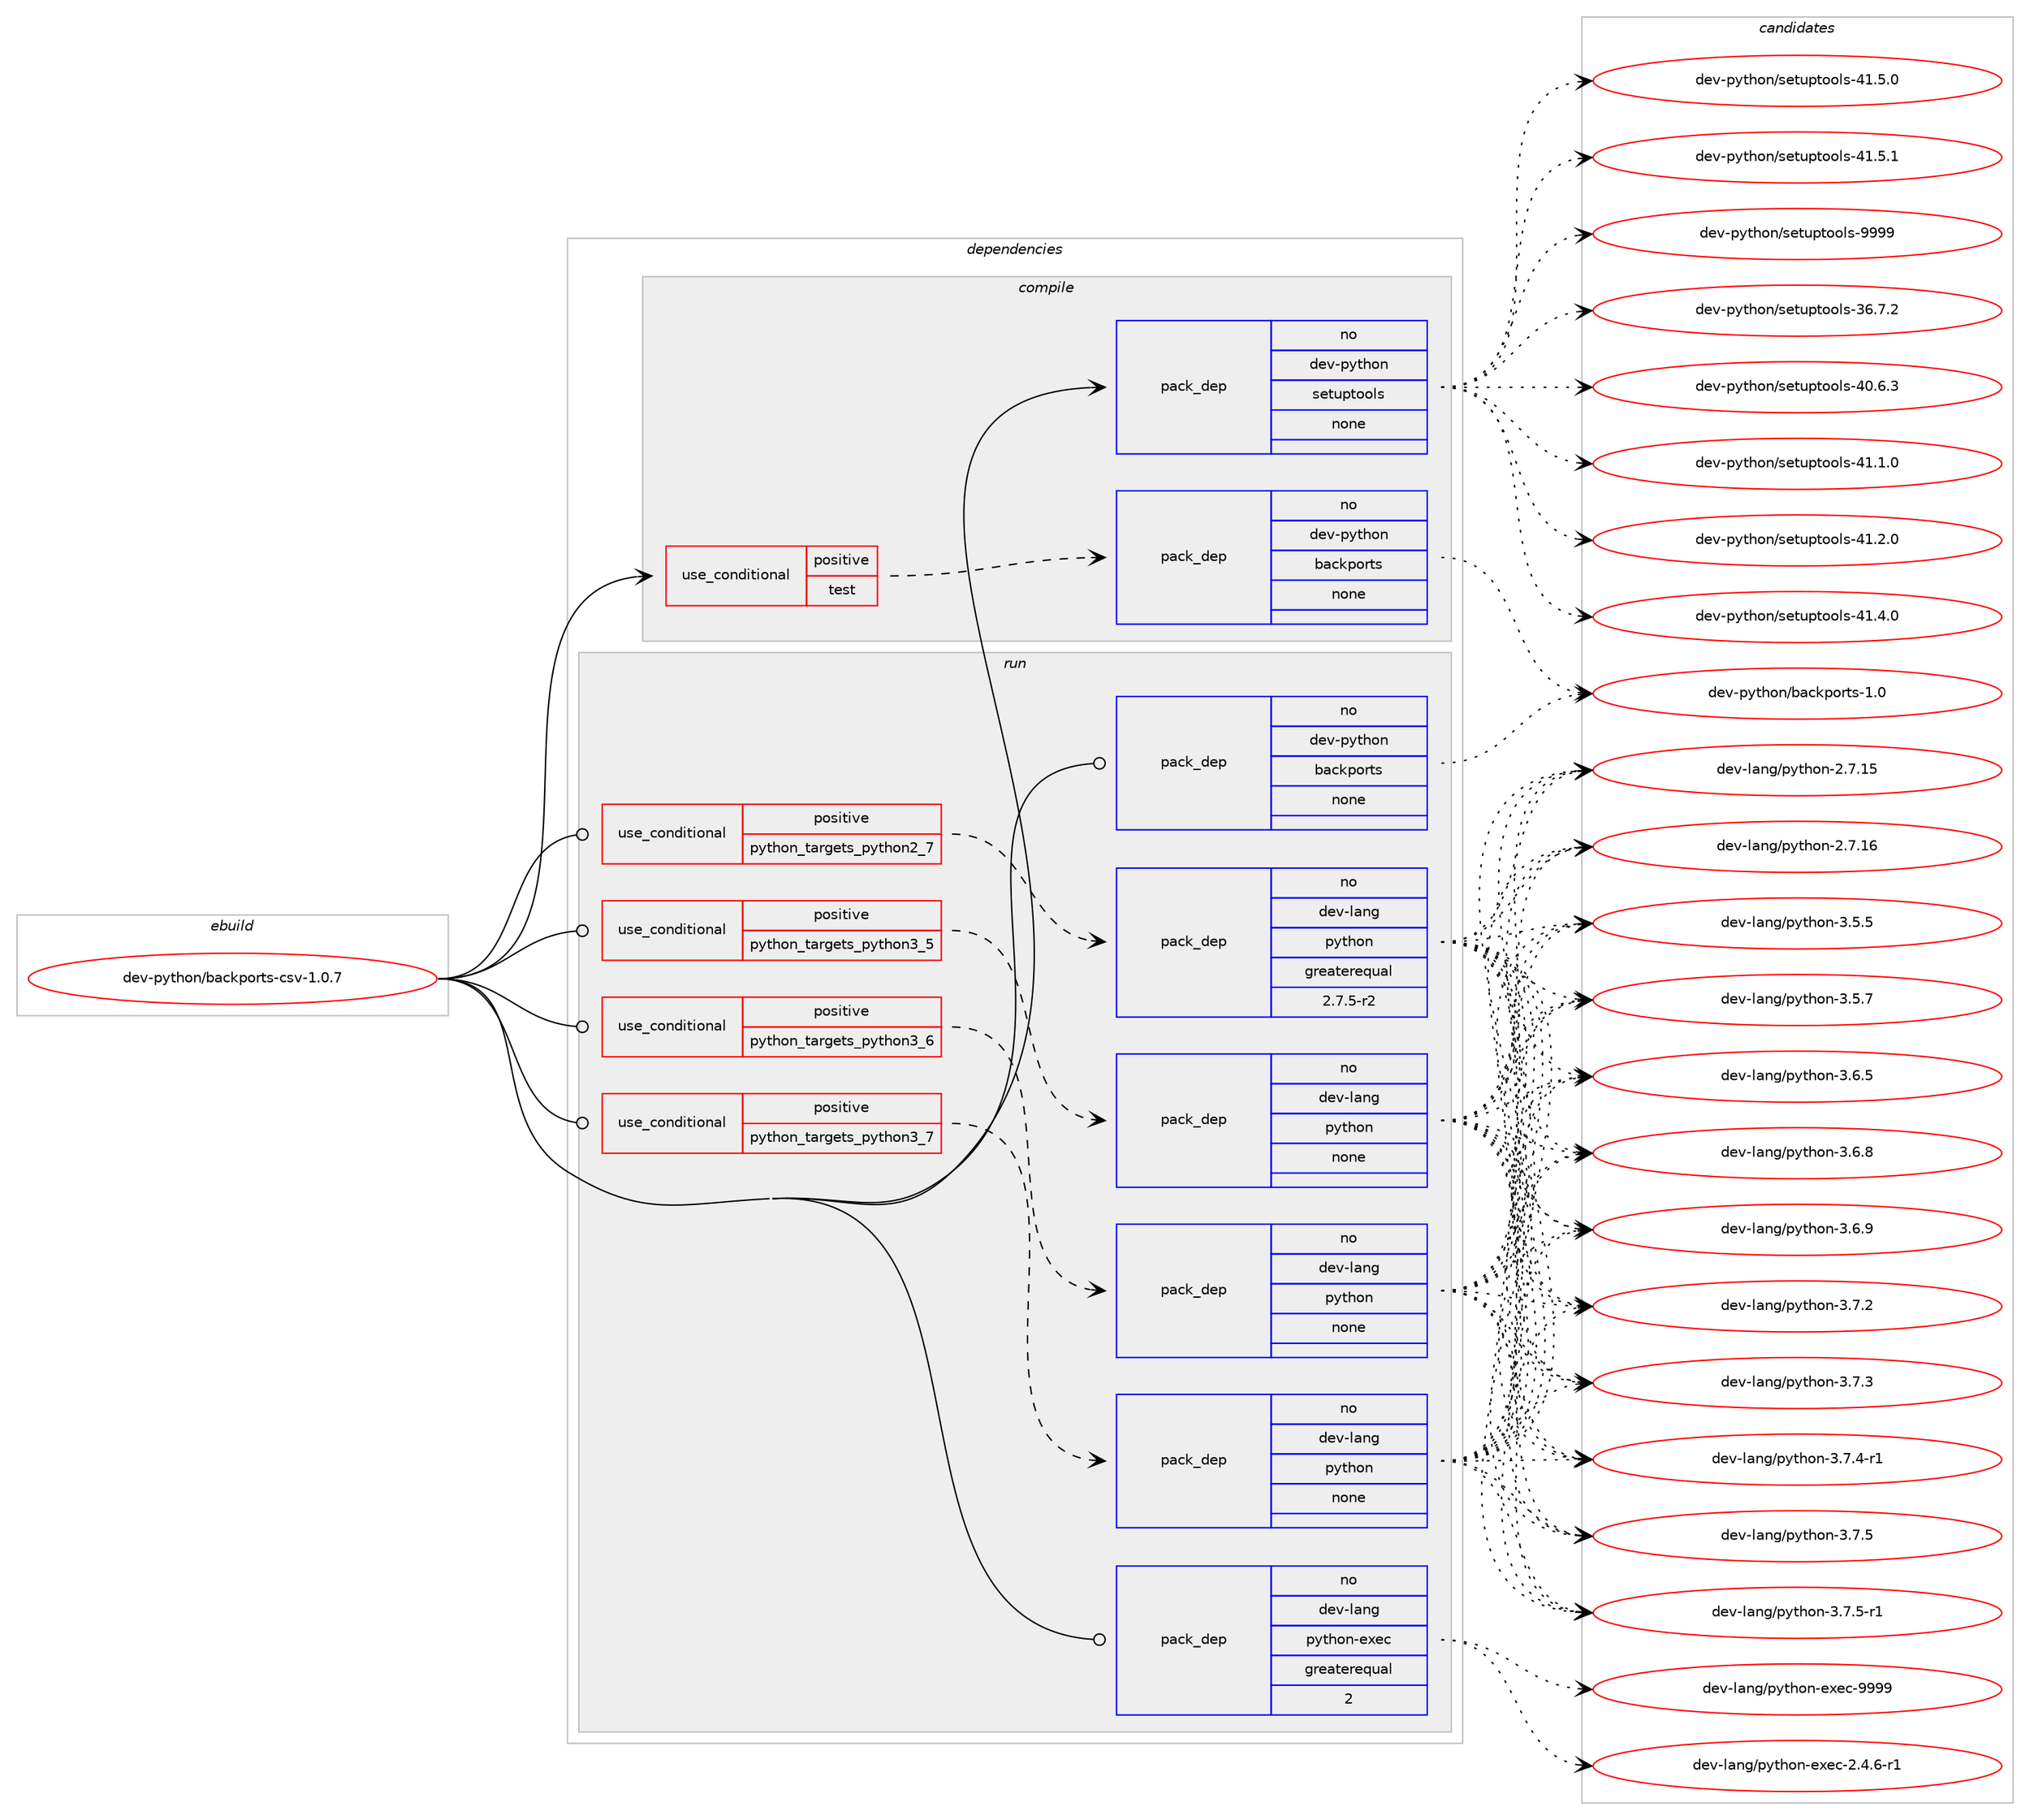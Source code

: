 digraph prolog {

# *************
# Graph options
# *************

newrank=true;
concentrate=true;
compound=true;
graph [rankdir=LR,fontname=Helvetica,fontsize=10,ranksep=1.5];#, ranksep=2.5, nodesep=0.2];
edge  [arrowhead=vee];
node  [fontname=Helvetica,fontsize=10];

# **********
# The ebuild
# **********

subgraph cluster_leftcol {
color=gray;
rank=same;
label=<<i>ebuild</i>>;
id [label="dev-python/backports-csv-1.0.7", color=red, width=4, href="../dev-python/backports-csv-1.0.7.svg"];
}

# ****************
# The dependencies
# ****************

subgraph cluster_midcol {
color=gray;
label=<<i>dependencies</i>>;
subgraph cluster_compile {
fillcolor="#eeeeee";
style=filled;
label=<<i>compile</i>>;
subgraph cond136649 {
dependency595912 [label=<<TABLE BORDER="0" CELLBORDER="1" CELLSPACING="0" CELLPADDING="4"><TR><TD ROWSPAN="3" CELLPADDING="10">use_conditional</TD></TR><TR><TD>positive</TD></TR><TR><TD>test</TD></TR></TABLE>>, shape=none, color=red];
subgraph pack447489 {
dependency595913 [label=<<TABLE BORDER="0" CELLBORDER="1" CELLSPACING="0" CELLPADDING="4" WIDTH="220"><TR><TD ROWSPAN="6" CELLPADDING="30">pack_dep</TD></TR><TR><TD WIDTH="110">no</TD></TR><TR><TD>dev-python</TD></TR><TR><TD>backports</TD></TR><TR><TD>none</TD></TR><TR><TD></TD></TR></TABLE>>, shape=none, color=blue];
}
dependency595912:e -> dependency595913:w [weight=20,style="dashed",arrowhead="vee"];
}
id:e -> dependency595912:w [weight=20,style="solid",arrowhead="vee"];
subgraph pack447490 {
dependency595914 [label=<<TABLE BORDER="0" CELLBORDER="1" CELLSPACING="0" CELLPADDING="4" WIDTH="220"><TR><TD ROWSPAN="6" CELLPADDING="30">pack_dep</TD></TR><TR><TD WIDTH="110">no</TD></TR><TR><TD>dev-python</TD></TR><TR><TD>setuptools</TD></TR><TR><TD>none</TD></TR><TR><TD></TD></TR></TABLE>>, shape=none, color=blue];
}
id:e -> dependency595914:w [weight=20,style="solid",arrowhead="vee"];
}
subgraph cluster_compileandrun {
fillcolor="#eeeeee";
style=filled;
label=<<i>compile and run</i>>;
}
subgraph cluster_run {
fillcolor="#eeeeee";
style=filled;
label=<<i>run</i>>;
subgraph cond136650 {
dependency595915 [label=<<TABLE BORDER="0" CELLBORDER="1" CELLSPACING="0" CELLPADDING="4"><TR><TD ROWSPAN="3" CELLPADDING="10">use_conditional</TD></TR><TR><TD>positive</TD></TR><TR><TD>python_targets_python2_7</TD></TR></TABLE>>, shape=none, color=red];
subgraph pack447491 {
dependency595916 [label=<<TABLE BORDER="0" CELLBORDER="1" CELLSPACING="0" CELLPADDING="4" WIDTH="220"><TR><TD ROWSPAN="6" CELLPADDING="30">pack_dep</TD></TR><TR><TD WIDTH="110">no</TD></TR><TR><TD>dev-lang</TD></TR><TR><TD>python</TD></TR><TR><TD>greaterequal</TD></TR><TR><TD>2.7.5-r2</TD></TR></TABLE>>, shape=none, color=blue];
}
dependency595915:e -> dependency595916:w [weight=20,style="dashed",arrowhead="vee"];
}
id:e -> dependency595915:w [weight=20,style="solid",arrowhead="odot"];
subgraph cond136651 {
dependency595917 [label=<<TABLE BORDER="0" CELLBORDER="1" CELLSPACING="0" CELLPADDING="4"><TR><TD ROWSPAN="3" CELLPADDING="10">use_conditional</TD></TR><TR><TD>positive</TD></TR><TR><TD>python_targets_python3_5</TD></TR></TABLE>>, shape=none, color=red];
subgraph pack447492 {
dependency595918 [label=<<TABLE BORDER="0" CELLBORDER="1" CELLSPACING="0" CELLPADDING="4" WIDTH="220"><TR><TD ROWSPAN="6" CELLPADDING="30">pack_dep</TD></TR><TR><TD WIDTH="110">no</TD></TR><TR><TD>dev-lang</TD></TR><TR><TD>python</TD></TR><TR><TD>none</TD></TR><TR><TD></TD></TR></TABLE>>, shape=none, color=blue];
}
dependency595917:e -> dependency595918:w [weight=20,style="dashed",arrowhead="vee"];
}
id:e -> dependency595917:w [weight=20,style="solid",arrowhead="odot"];
subgraph cond136652 {
dependency595919 [label=<<TABLE BORDER="0" CELLBORDER="1" CELLSPACING="0" CELLPADDING="4"><TR><TD ROWSPAN="3" CELLPADDING="10">use_conditional</TD></TR><TR><TD>positive</TD></TR><TR><TD>python_targets_python3_6</TD></TR></TABLE>>, shape=none, color=red];
subgraph pack447493 {
dependency595920 [label=<<TABLE BORDER="0" CELLBORDER="1" CELLSPACING="0" CELLPADDING="4" WIDTH="220"><TR><TD ROWSPAN="6" CELLPADDING="30">pack_dep</TD></TR><TR><TD WIDTH="110">no</TD></TR><TR><TD>dev-lang</TD></TR><TR><TD>python</TD></TR><TR><TD>none</TD></TR><TR><TD></TD></TR></TABLE>>, shape=none, color=blue];
}
dependency595919:e -> dependency595920:w [weight=20,style="dashed",arrowhead="vee"];
}
id:e -> dependency595919:w [weight=20,style="solid",arrowhead="odot"];
subgraph cond136653 {
dependency595921 [label=<<TABLE BORDER="0" CELLBORDER="1" CELLSPACING="0" CELLPADDING="4"><TR><TD ROWSPAN="3" CELLPADDING="10">use_conditional</TD></TR><TR><TD>positive</TD></TR><TR><TD>python_targets_python3_7</TD></TR></TABLE>>, shape=none, color=red];
subgraph pack447494 {
dependency595922 [label=<<TABLE BORDER="0" CELLBORDER="1" CELLSPACING="0" CELLPADDING="4" WIDTH="220"><TR><TD ROWSPAN="6" CELLPADDING="30">pack_dep</TD></TR><TR><TD WIDTH="110">no</TD></TR><TR><TD>dev-lang</TD></TR><TR><TD>python</TD></TR><TR><TD>none</TD></TR><TR><TD></TD></TR></TABLE>>, shape=none, color=blue];
}
dependency595921:e -> dependency595922:w [weight=20,style="dashed",arrowhead="vee"];
}
id:e -> dependency595921:w [weight=20,style="solid",arrowhead="odot"];
subgraph pack447495 {
dependency595923 [label=<<TABLE BORDER="0" CELLBORDER="1" CELLSPACING="0" CELLPADDING="4" WIDTH="220"><TR><TD ROWSPAN="6" CELLPADDING="30">pack_dep</TD></TR><TR><TD WIDTH="110">no</TD></TR><TR><TD>dev-lang</TD></TR><TR><TD>python-exec</TD></TR><TR><TD>greaterequal</TD></TR><TR><TD>2</TD></TR></TABLE>>, shape=none, color=blue];
}
id:e -> dependency595923:w [weight=20,style="solid",arrowhead="odot"];
subgraph pack447496 {
dependency595924 [label=<<TABLE BORDER="0" CELLBORDER="1" CELLSPACING="0" CELLPADDING="4" WIDTH="220"><TR><TD ROWSPAN="6" CELLPADDING="30">pack_dep</TD></TR><TR><TD WIDTH="110">no</TD></TR><TR><TD>dev-python</TD></TR><TR><TD>backports</TD></TR><TR><TD>none</TD></TR><TR><TD></TD></TR></TABLE>>, shape=none, color=blue];
}
id:e -> dependency595924:w [weight=20,style="solid",arrowhead="odot"];
}
}

# **************
# The candidates
# **************

subgraph cluster_choices {
rank=same;
color=gray;
label=<<i>candidates</i>>;

subgraph choice447489 {
color=black;
nodesep=1;
choice100101118451121211161041111104798979910711211111411611545494648 [label="dev-python/backports-1.0", color=red, width=4,href="../dev-python/backports-1.0.svg"];
dependency595913:e -> choice100101118451121211161041111104798979910711211111411611545494648:w [style=dotted,weight="100"];
}
subgraph choice447490 {
color=black;
nodesep=1;
choice100101118451121211161041111104711510111611711211611111110811545515446554650 [label="dev-python/setuptools-36.7.2", color=red, width=4,href="../dev-python/setuptools-36.7.2.svg"];
choice100101118451121211161041111104711510111611711211611111110811545524846544651 [label="dev-python/setuptools-40.6.3", color=red, width=4,href="../dev-python/setuptools-40.6.3.svg"];
choice100101118451121211161041111104711510111611711211611111110811545524946494648 [label="dev-python/setuptools-41.1.0", color=red, width=4,href="../dev-python/setuptools-41.1.0.svg"];
choice100101118451121211161041111104711510111611711211611111110811545524946504648 [label="dev-python/setuptools-41.2.0", color=red, width=4,href="../dev-python/setuptools-41.2.0.svg"];
choice100101118451121211161041111104711510111611711211611111110811545524946524648 [label="dev-python/setuptools-41.4.0", color=red, width=4,href="../dev-python/setuptools-41.4.0.svg"];
choice100101118451121211161041111104711510111611711211611111110811545524946534648 [label="dev-python/setuptools-41.5.0", color=red, width=4,href="../dev-python/setuptools-41.5.0.svg"];
choice100101118451121211161041111104711510111611711211611111110811545524946534649 [label="dev-python/setuptools-41.5.1", color=red, width=4,href="../dev-python/setuptools-41.5.1.svg"];
choice10010111845112121116104111110471151011161171121161111111081154557575757 [label="dev-python/setuptools-9999", color=red, width=4,href="../dev-python/setuptools-9999.svg"];
dependency595914:e -> choice100101118451121211161041111104711510111611711211611111110811545515446554650:w [style=dotted,weight="100"];
dependency595914:e -> choice100101118451121211161041111104711510111611711211611111110811545524846544651:w [style=dotted,weight="100"];
dependency595914:e -> choice100101118451121211161041111104711510111611711211611111110811545524946494648:w [style=dotted,weight="100"];
dependency595914:e -> choice100101118451121211161041111104711510111611711211611111110811545524946504648:w [style=dotted,weight="100"];
dependency595914:e -> choice100101118451121211161041111104711510111611711211611111110811545524946524648:w [style=dotted,weight="100"];
dependency595914:e -> choice100101118451121211161041111104711510111611711211611111110811545524946534648:w [style=dotted,weight="100"];
dependency595914:e -> choice100101118451121211161041111104711510111611711211611111110811545524946534649:w [style=dotted,weight="100"];
dependency595914:e -> choice10010111845112121116104111110471151011161171121161111111081154557575757:w [style=dotted,weight="100"];
}
subgraph choice447491 {
color=black;
nodesep=1;
choice10010111845108971101034711212111610411111045504655464953 [label="dev-lang/python-2.7.15", color=red, width=4,href="../dev-lang/python-2.7.15.svg"];
choice10010111845108971101034711212111610411111045504655464954 [label="dev-lang/python-2.7.16", color=red, width=4,href="../dev-lang/python-2.7.16.svg"];
choice100101118451089711010347112121116104111110455146534653 [label="dev-lang/python-3.5.5", color=red, width=4,href="../dev-lang/python-3.5.5.svg"];
choice100101118451089711010347112121116104111110455146534655 [label="dev-lang/python-3.5.7", color=red, width=4,href="../dev-lang/python-3.5.7.svg"];
choice100101118451089711010347112121116104111110455146544653 [label="dev-lang/python-3.6.5", color=red, width=4,href="../dev-lang/python-3.6.5.svg"];
choice100101118451089711010347112121116104111110455146544656 [label="dev-lang/python-3.6.8", color=red, width=4,href="../dev-lang/python-3.6.8.svg"];
choice100101118451089711010347112121116104111110455146544657 [label="dev-lang/python-3.6.9", color=red, width=4,href="../dev-lang/python-3.6.9.svg"];
choice100101118451089711010347112121116104111110455146554650 [label="dev-lang/python-3.7.2", color=red, width=4,href="../dev-lang/python-3.7.2.svg"];
choice100101118451089711010347112121116104111110455146554651 [label="dev-lang/python-3.7.3", color=red, width=4,href="../dev-lang/python-3.7.3.svg"];
choice1001011184510897110103471121211161041111104551465546524511449 [label="dev-lang/python-3.7.4-r1", color=red, width=4,href="../dev-lang/python-3.7.4-r1.svg"];
choice100101118451089711010347112121116104111110455146554653 [label="dev-lang/python-3.7.5", color=red, width=4,href="../dev-lang/python-3.7.5.svg"];
choice1001011184510897110103471121211161041111104551465546534511449 [label="dev-lang/python-3.7.5-r1", color=red, width=4,href="../dev-lang/python-3.7.5-r1.svg"];
dependency595916:e -> choice10010111845108971101034711212111610411111045504655464953:w [style=dotted,weight="100"];
dependency595916:e -> choice10010111845108971101034711212111610411111045504655464954:w [style=dotted,weight="100"];
dependency595916:e -> choice100101118451089711010347112121116104111110455146534653:w [style=dotted,weight="100"];
dependency595916:e -> choice100101118451089711010347112121116104111110455146534655:w [style=dotted,weight="100"];
dependency595916:e -> choice100101118451089711010347112121116104111110455146544653:w [style=dotted,weight="100"];
dependency595916:e -> choice100101118451089711010347112121116104111110455146544656:w [style=dotted,weight="100"];
dependency595916:e -> choice100101118451089711010347112121116104111110455146544657:w [style=dotted,weight="100"];
dependency595916:e -> choice100101118451089711010347112121116104111110455146554650:w [style=dotted,weight="100"];
dependency595916:e -> choice100101118451089711010347112121116104111110455146554651:w [style=dotted,weight="100"];
dependency595916:e -> choice1001011184510897110103471121211161041111104551465546524511449:w [style=dotted,weight="100"];
dependency595916:e -> choice100101118451089711010347112121116104111110455146554653:w [style=dotted,weight="100"];
dependency595916:e -> choice1001011184510897110103471121211161041111104551465546534511449:w [style=dotted,weight="100"];
}
subgraph choice447492 {
color=black;
nodesep=1;
choice10010111845108971101034711212111610411111045504655464953 [label="dev-lang/python-2.7.15", color=red, width=4,href="../dev-lang/python-2.7.15.svg"];
choice10010111845108971101034711212111610411111045504655464954 [label="dev-lang/python-2.7.16", color=red, width=4,href="../dev-lang/python-2.7.16.svg"];
choice100101118451089711010347112121116104111110455146534653 [label="dev-lang/python-3.5.5", color=red, width=4,href="../dev-lang/python-3.5.5.svg"];
choice100101118451089711010347112121116104111110455146534655 [label="dev-lang/python-3.5.7", color=red, width=4,href="../dev-lang/python-3.5.7.svg"];
choice100101118451089711010347112121116104111110455146544653 [label="dev-lang/python-3.6.5", color=red, width=4,href="../dev-lang/python-3.6.5.svg"];
choice100101118451089711010347112121116104111110455146544656 [label="dev-lang/python-3.6.8", color=red, width=4,href="../dev-lang/python-3.6.8.svg"];
choice100101118451089711010347112121116104111110455146544657 [label="dev-lang/python-3.6.9", color=red, width=4,href="../dev-lang/python-3.6.9.svg"];
choice100101118451089711010347112121116104111110455146554650 [label="dev-lang/python-3.7.2", color=red, width=4,href="../dev-lang/python-3.7.2.svg"];
choice100101118451089711010347112121116104111110455146554651 [label="dev-lang/python-3.7.3", color=red, width=4,href="../dev-lang/python-3.7.3.svg"];
choice1001011184510897110103471121211161041111104551465546524511449 [label="dev-lang/python-3.7.4-r1", color=red, width=4,href="../dev-lang/python-3.7.4-r1.svg"];
choice100101118451089711010347112121116104111110455146554653 [label="dev-lang/python-3.7.5", color=red, width=4,href="../dev-lang/python-3.7.5.svg"];
choice1001011184510897110103471121211161041111104551465546534511449 [label="dev-lang/python-3.7.5-r1", color=red, width=4,href="../dev-lang/python-3.7.5-r1.svg"];
dependency595918:e -> choice10010111845108971101034711212111610411111045504655464953:w [style=dotted,weight="100"];
dependency595918:e -> choice10010111845108971101034711212111610411111045504655464954:w [style=dotted,weight="100"];
dependency595918:e -> choice100101118451089711010347112121116104111110455146534653:w [style=dotted,weight="100"];
dependency595918:e -> choice100101118451089711010347112121116104111110455146534655:w [style=dotted,weight="100"];
dependency595918:e -> choice100101118451089711010347112121116104111110455146544653:w [style=dotted,weight="100"];
dependency595918:e -> choice100101118451089711010347112121116104111110455146544656:w [style=dotted,weight="100"];
dependency595918:e -> choice100101118451089711010347112121116104111110455146544657:w [style=dotted,weight="100"];
dependency595918:e -> choice100101118451089711010347112121116104111110455146554650:w [style=dotted,weight="100"];
dependency595918:e -> choice100101118451089711010347112121116104111110455146554651:w [style=dotted,weight="100"];
dependency595918:e -> choice1001011184510897110103471121211161041111104551465546524511449:w [style=dotted,weight="100"];
dependency595918:e -> choice100101118451089711010347112121116104111110455146554653:w [style=dotted,weight="100"];
dependency595918:e -> choice1001011184510897110103471121211161041111104551465546534511449:w [style=dotted,weight="100"];
}
subgraph choice447493 {
color=black;
nodesep=1;
choice10010111845108971101034711212111610411111045504655464953 [label="dev-lang/python-2.7.15", color=red, width=4,href="../dev-lang/python-2.7.15.svg"];
choice10010111845108971101034711212111610411111045504655464954 [label="dev-lang/python-2.7.16", color=red, width=4,href="../dev-lang/python-2.7.16.svg"];
choice100101118451089711010347112121116104111110455146534653 [label="dev-lang/python-3.5.5", color=red, width=4,href="../dev-lang/python-3.5.5.svg"];
choice100101118451089711010347112121116104111110455146534655 [label="dev-lang/python-3.5.7", color=red, width=4,href="../dev-lang/python-3.5.7.svg"];
choice100101118451089711010347112121116104111110455146544653 [label="dev-lang/python-3.6.5", color=red, width=4,href="../dev-lang/python-3.6.5.svg"];
choice100101118451089711010347112121116104111110455146544656 [label="dev-lang/python-3.6.8", color=red, width=4,href="../dev-lang/python-3.6.8.svg"];
choice100101118451089711010347112121116104111110455146544657 [label="dev-lang/python-3.6.9", color=red, width=4,href="../dev-lang/python-3.6.9.svg"];
choice100101118451089711010347112121116104111110455146554650 [label="dev-lang/python-3.7.2", color=red, width=4,href="../dev-lang/python-3.7.2.svg"];
choice100101118451089711010347112121116104111110455146554651 [label="dev-lang/python-3.7.3", color=red, width=4,href="../dev-lang/python-3.7.3.svg"];
choice1001011184510897110103471121211161041111104551465546524511449 [label="dev-lang/python-3.7.4-r1", color=red, width=4,href="../dev-lang/python-3.7.4-r1.svg"];
choice100101118451089711010347112121116104111110455146554653 [label="dev-lang/python-3.7.5", color=red, width=4,href="../dev-lang/python-3.7.5.svg"];
choice1001011184510897110103471121211161041111104551465546534511449 [label="dev-lang/python-3.7.5-r1", color=red, width=4,href="../dev-lang/python-3.7.5-r1.svg"];
dependency595920:e -> choice10010111845108971101034711212111610411111045504655464953:w [style=dotted,weight="100"];
dependency595920:e -> choice10010111845108971101034711212111610411111045504655464954:w [style=dotted,weight="100"];
dependency595920:e -> choice100101118451089711010347112121116104111110455146534653:w [style=dotted,weight="100"];
dependency595920:e -> choice100101118451089711010347112121116104111110455146534655:w [style=dotted,weight="100"];
dependency595920:e -> choice100101118451089711010347112121116104111110455146544653:w [style=dotted,weight="100"];
dependency595920:e -> choice100101118451089711010347112121116104111110455146544656:w [style=dotted,weight="100"];
dependency595920:e -> choice100101118451089711010347112121116104111110455146544657:w [style=dotted,weight="100"];
dependency595920:e -> choice100101118451089711010347112121116104111110455146554650:w [style=dotted,weight="100"];
dependency595920:e -> choice100101118451089711010347112121116104111110455146554651:w [style=dotted,weight="100"];
dependency595920:e -> choice1001011184510897110103471121211161041111104551465546524511449:w [style=dotted,weight="100"];
dependency595920:e -> choice100101118451089711010347112121116104111110455146554653:w [style=dotted,weight="100"];
dependency595920:e -> choice1001011184510897110103471121211161041111104551465546534511449:w [style=dotted,weight="100"];
}
subgraph choice447494 {
color=black;
nodesep=1;
choice10010111845108971101034711212111610411111045504655464953 [label="dev-lang/python-2.7.15", color=red, width=4,href="../dev-lang/python-2.7.15.svg"];
choice10010111845108971101034711212111610411111045504655464954 [label="dev-lang/python-2.7.16", color=red, width=4,href="../dev-lang/python-2.7.16.svg"];
choice100101118451089711010347112121116104111110455146534653 [label="dev-lang/python-3.5.5", color=red, width=4,href="../dev-lang/python-3.5.5.svg"];
choice100101118451089711010347112121116104111110455146534655 [label="dev-lang/python-3.5.7", color=red, width=4,href="../dev-lang/python-3.5.7.svg"];
choice100101118451089711010347112121116104111110455146544653 [label="dev-lang/python-3.6.5", color=red, width=4,href="../dev-lang/python-3.6.5.svg"];
choice100101118451089711010347112121116104111110455146544656 [label="dev-lang/python-3.6.8", color=red, width=4,href="../dev-lang/python-3.6.8.svg"];
choice100101118451089711010347112121116104111110455146544657 [label="dev-lang/python-3.6.9", color=red, width=4,href="../dev-lang/python-3.6.9.svg"];
choice100101118451089711010347112121116104111110455146554650 [label="dev-lang/python-3.7.2", color=red, width=4,href="../dev-lang/python-3.7.2.svg"];
choice100101118451089711010347112121116104111110455146554651 [label="dev-lang/python-3.7.3", color=red, width=4,href="../dev-lang/python-3.7.3.svg"];
choice1001011184510897110103471121211161041111104551465546524511449 [label="dev-lang/python-3.7.4-r1", color=red, width=4,href="../dev-lang/python-3.7.4-r1.svg"];
choice100101118451089711010347112121116104111110455146554653 [label="dev-lang/python-3.7.5", color=red, width=4,href="../dev-lang/python-3.7.5.svg"];
choice1001011184510897110103471121211161041111104551465546534511449 [label="dev-lang/python-3.7.5-r1", color=red, width=4,href="../dev-lang/python-3.7.5-r1.svg"];
dependency595922:e -> choice10010111845108971101034711212111610411111045504655464953:w [style=dotted,weight="100"];
dependency595922:e -> choice10010111845108971101034711212111610411111045504655464954:w [style=dotted,weight="100"];
dependency595922:e -> choice100101118451089711010347112121116104111110455146534653:w [style=dotted,weight="100"];
dependency595922:e -> choice100101118451089711010347112121116104111110455146534655:w [style=dotted,weight="100"];
dependency595922:e -> choice100101118451089711010347112121116104111110455146544653:w [style=dotted,weight="100"];
dependency595922:e -> choice100101118451089711010347112121116104111110455146544656:w [style=dotted,weight="100"];
dependency595922:e -> choice100101118451089711010347112121116104111110455146544657:w [style=dotted,weight="100"];
dependency595922:e -> choice100101118451089711010347112121116104111110455146554650:w [style=dotted,weight="100"];
dependency595922:e -> choice100101118451089711010347112121116104111110455146554651:w [style=dotted,weight="100"];
dependency595922:e -> choice1001011184510897110103471121211161041111104551465546524511449:w [style=dotted,weight="100"];
dependency595922:e -> choice100101118451089711010347112121116104111110455146554653:w [style=dotted,weight="100"];
dependency595922:e -> choice1001011184510897110103471121211161041111104551465546534511449:w [style=dotted,weight="100"];
}
subgraph choice447495 {
color=black;
nodesep=1;
choice10010111845108971101034711212111610411111045101120101994550465246544511449 [label="dev-lang/python-exec-2.4.6-r1", color=red, width=4,href="../dev-lang/python-exec-2.4.6-r1.svg"];
choice10010111845108971101034711212111610411111045101120101994557575757 [label="dev-lang/python-exec-9999", color=red, width=4,href="../dev-lang/python-exec-9999.svg"];
dependency595923:e -> choice10010111845108971101034711212111610411111045101120101994550465246544511449:w [style=dotted,weight="100"];
dependency595923:e -> choice10010111845108971101034711212111610411111045101120101994557575757:w [style=dotted,weight="100"];
}
subgraph choice447496 {
color=black;
nodesep=1;
choice100101118451121211161041111104798979910711211111411611545494648 [label="dev-python/backports-1.0", color=red, width=4,href="../dev-python/backports-1.0.svg"];
dependency595924:e -> choice100101118451121211161041111104798979910711211111411611545494648:w [style=dotted,weight="100"];
}
}

}

